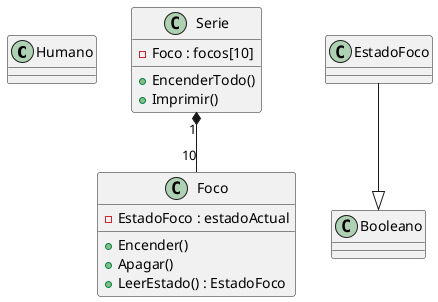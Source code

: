 @startuml diagrama
class Humano
class Serie{
    - Foco : focos[10]
    + EncenderTodo()
    + Imprimir()
}
class Foco{
    - EstadoFoco : estadoActual
    + Encender()
    + Apagar()
    + LeerEstado() : EstadoFoco
}
class EstadoFoco
class Booleano

Serie "1" *-- "10" Foco
EstadoFoco --|> Booleano
